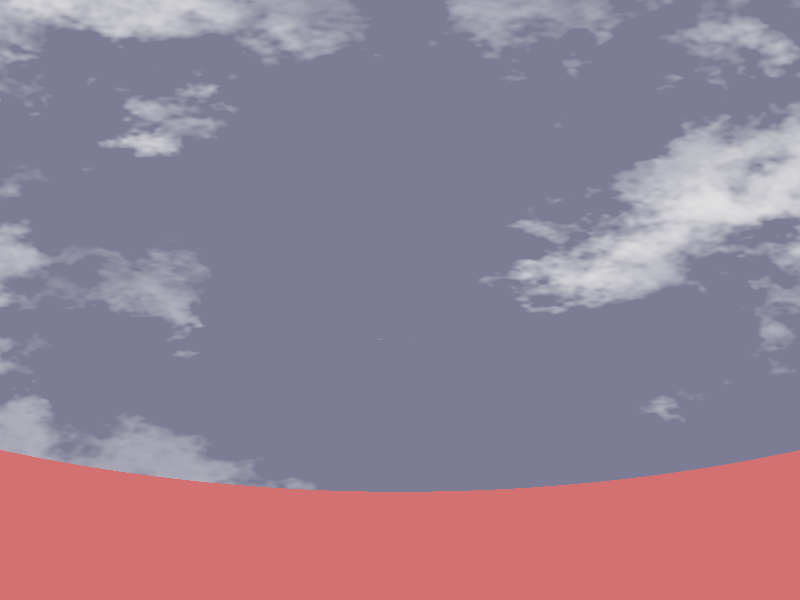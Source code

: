#include "colors.inc"
#include "stones.inc"

camera {
  // location <0, 17000, -9999>
  // look_at <0, 0, -3000>
  location <-244, 0, 0>
  look_at <0, 0, 800>
  sky <1, 0, 0>
  rotate <clock, 0, 0>
}

light_source {
  <0, 0, 1000> Gray50
  shadowless
}

light_source {
  <245, 0, 0> Gray50
  fade_distance 200
  fade_power 2
  shadowless
}

// Sigil
difference {
  torus {
    245, 75
    rotate -90*x
    pigment { DarkBrown }

  }
  cylinder {
    <0, 0, -100>,
    <0, 0, 100>,
    245
  }
  pigment { Brown }
  normal { bumps 0.2 scale 0.1 }
}

// The Spire
union {
  cone {
    <0, 0, -10000>, 5000
    <0, 0, -8000>, 1000
    texture { T_Stone25 scale 40 }
  }
  cone {
    <0, 0, -8000>, 1000
    <0, 0, -6000>, 100
    texture { T_Stone25 scale 40 }
  }
  cylinder {
    <0, 0, -7000>
    <0, 0, -250>
    100
    texture { T_Stone25 scale 40 }
  }
}

sky_sphere {
  pigment {
    gradient z
    color_map {
      [0.000 0.002 color rgb <1.0, 0.2, 0.0>
                   color rgb <1.0, 0.2, 0.0>]
      [0.002 0.200 color rgb <0.8, 0.1, 0.0>
                   color rgb <0.2, 0.2, 0.3>]
    }
    scale 2
    translate -1
  }
  pigment {
    bozo
    turbulence 0.65
    octaves 6
    omega 0.7
    lambda 2
    color_map {
      [0.0 0.1 color rgb <0.85, 0.85, 0.85>
               color rgb <0.75, 0.75, 0.75>]
      [0.1 0.5 color rgb <0.75, 0.75, 0.75>
               color rgbt <1, 1, 1, 1>]
      [0.5 1.0 color rgbt <1, 1, 1, 1>
               color rgbt <1, 1, 1, 1>]
    }
    scale <0.2, 0.5, 0.2>
  }
}

plane {
  z, -10000
  pigment { color Gray50 }
  finish { ambient .3 diffuse .7 }
  texture { T_Stone25 scale 4 }
}
